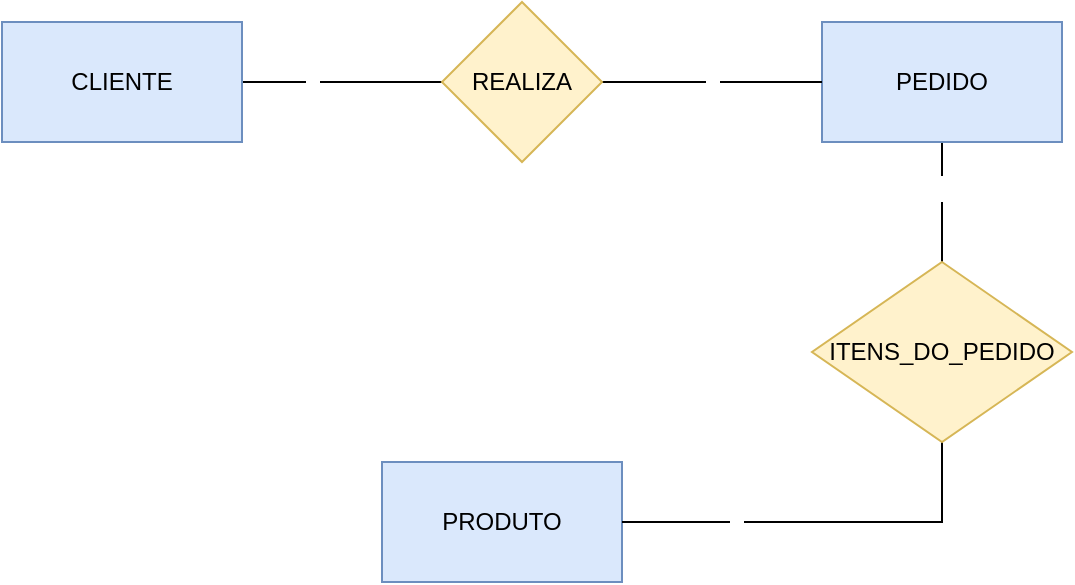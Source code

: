<mxfile>
    <diagram name="Página-1" id="zSxEKoCvvoKd-wm4mPc6">
        <mxGraphModel dx="426" dy="787" grid="1" gridSize="10" guides="1" tooltips="1" connect="1" arrows="1" fold="1" page="1" pageScale="1" pageWidth="827" pageHeight="1169" math="0" shadow="0">
            <root>
                <mxCell id="0"/>
                <mxCell id="1" parent="0"/>
                <mxCell id="HakeheBa0rfwWfwoSgdx-5" value="" style="edgeStyle=orthogonalEdgeStyle;rounded=0;orthogonalLoop=1;jettySize=auto;html=1;endArrow=none;endFill=0;fontColor=#000000;" parent="1" source="HakeheBa0rfwWfwoSgdx-1" target="HakeheBa0rfwWfwoSgdx-4" edge="1">
                    <mxGeometry relative="1" as="geometry"/>
                </mxCell>
                <mxCell id="HakeheBa0rfwWfwoSgdx-10" value="1" style="edgeLabel;html=1;align=center;verticalAlign=middle;resizable=0;points=[];fontColor=#FFFFFF;" parent="HakeheBa0rfwWfwoSgdx-5" vertex="1" connectable="0">
                    <mxGeometry x="-0.311" relative="1" as="geometry">
                        <mxPoint as="offset"/>
                    </mxGeometry>
                </mxCell>
                <mxCell id="HakeheBa0rfwWfwoSgdx-1" value="CLIENTE" style="rounded=0;whiteSpace=wrap;html=1;fillColor=#dae8fc;strokeColor=#6c8ebf;fontColor=#000000;" parent="1" vertex="1">
                    <mxGeometry x="40" y="120" width="120" height="60" as="geometry"/>
                </mxCell>
                <mxCell id="HakeheBa0rfwWfwoSgdx-2" value="PRODUTO" style="rounded=0;whiteSpace=wrap;html=1;fillColor=#dae8fc;strokeColor=#6c8ebf;fontColor=#000000;" parent="1" vertex="1">
                    <mxGeometry x="230" y="340" width="120" height="60" as="geometry"/>
                </mxCell>
                <mxCell id="HakeheBa0rfwWfwoSgdx-8" value="" style="edgeStyle=orthogonalEdgeStyle;rounded=0;orthogonalLoop=1;jettySize=auto;html=1;endArrow=none;endFill=0;fontColor=#000000;" parent="1" source="HakeheBa0rfwWfwoSgdx-3" target="HakeheBa0rfwWfwoSgdx-7" edge="1">
                    <mxGeometry relative="1" as="geometry"/>
                </mxCell>
                <mxCell id="HakeheBa0rfwWfwoSgdx-13" value="N" style="edgeLabel;html=1;align=center;verticalAlign=middle;resizable=0;points=[];fontColor=#FFFFFF;" parent="HakeheBa0rfwWfwoSgdx-8" vertex="1" connectable="0">
                    <mxGeometry x="-0.241" y="2" relative="1" as="geometry">
                        <mxPoint as="offset"/>
                    </mxGeometry>
                </mxCell>
                <mxCell id="HakeheBa0rfwWfwoSgdx-3" value="PEDIDO" style="rounded=0;whiteSpace=wrap;html=1;fillColor=#dae8fc;strokeColor=#6c8ebf;fontColor=#000000;" parent="1" vertex="1">
                    <mxGeometry x="450" y="120" width="120" height="60" as="geometry"/>
                </mxCell>
                <mxCell id="HakeheBa0rfwWfwoSgdx-6" style="edgeStyle=orthogonalEdgeStyle;rounded=0;orthogonalLoop=1;jettySize=auto;html=1;entryX=0;entryY=0.5;entryDx=0;entryDy=0;endArrow=none;endFill=0;fontColor=#000000;" parent="1" source="HakeheBa0rfwWfwoSgdx-4" target="HakeheBa0rfwWfwoSgdx-3" edge="1">
                    <mxGeometry relative="1" as="geometry"/>
                </mxCell>
                <mxCell id="HakeheBa0rfwWfwoSgdx-11" value="N" style="edgeLabel;html=1;align=center;verticalAlign=middle;resizable=0;points=[];fontColor=#FFFFFF;" parent="HakeheBa0rfwWfwoSgdx-6" vertex="1" connectable="0">
                    <mxGeometry y="1" relative="1" as="geometry">
                        <mxPoint as="offset"/>
                    </mxGeometry>
                </mxCell>
                <mxCell id="HakeheBa0rfwWfwoSgdx-4" value="REALIZA" style="rhombus;whiteSpace=wrap;html=1;fillColor=#fff2cc;strokeColor=#d6b656;rounded=0;fontColor=#000000;" parent="1" vertex="1">
                    <mxGeometry x="260" y="110" width="80" height="80" as="geometry"/>
                </mxCell>
                <mxCell id="HakeheBa0rfwWfwoSgdx-9" style="edgeStyle=orthogonalEdgeStyle;rounded=0;orthogonalLoop=1;jettySize=auto;html=1;entryX=1;entryY=0.5;entryDx=0;entryDy=0;endArrow=none;endFill=0;fontColor=#000000;" parent="1" source="HakeheBa0rfwWfwoSgdx-7" target="HakeheBa0rfwWfwoSgdx-2" edge="1">
                    <mxGeometry relative="1" as="geometry">
                        <Array as="points">
                            <mxPoint x="510" y="370"/>
                        </Array>
                    </mxGeometry>
                </mxCell>
                <mxCell id="HakeheBa0rfwWfwoSgdx-12" value="N" style="edgeLabel;html=1;align=center;verticalAlign=middle;resizable=0;points=[];fontColor=#FFFFFF;" parent="HakeheBa0rfwWfwoSgdx-9" vertex="1" connectable="0">
                    <mxGeometry x="0.43" y="-1" relative="1" as="geometry">
                        <mxPoint as="offset"/>
                    </mxGeometry>
                </mxCell>
                <mxCell id="HakeheBa0rfwWfwoSgdx-7" value="ITENS_DO_PEDIDO" style="rhombus;whiteSpace=wrap;html=1;fillColor=#fff2cc;strokeColor=#d6b656;rounded=0;fontColor=#000000;" parent="1" vertex="1">
                    <mxGeometry x="445" y="240" width="130" height="90" as="geometry"/>
                </mxCell>
            </root>
        </mxGraphModel>
    </diagram>
</mxfile>